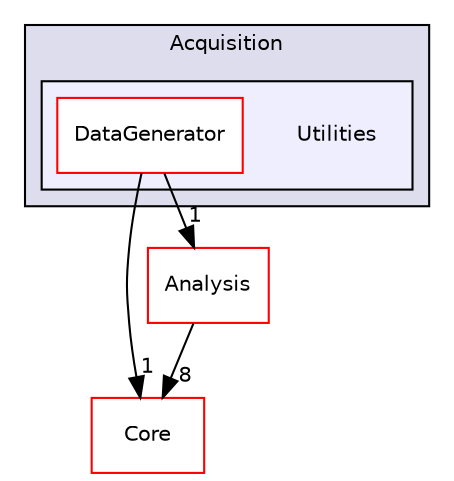digraph "Utilities" {
  compound=true
  node [ fontsize="10", fontname="Helvetica"];
  edge [ labelfontsize="10", labelfontname="Helvetica"];
  subgraph clusterdir_ea7d0e3cb3c62471e4b70ef6dd735ffc {
    graph [ bgcolor="#ddddee", pencolor="black", label="Acquisition" fontname="Helvetica", fontsize="10", URL="dir_ea7d0e3cb3c62471e4b70ef6dd735ffc.html"]
  subgraph clusterdir_708203b3995acd19e4759c0cd9e272db {
    graph [ bgcolor="#eeeeff", pencolor="black", label="" URL="dir_708203b3995acd19e4759c0cd9e272db.html"];
    dir_708203b3995acd19e4759c0cd9e272db [shape=plaintext label="Utilities"];
    dir_108ebb144f31b580ecb4b02528e9cbf0 [shape=box label="DataGenerator" color="red" fillcolor="white" style="filled" URL="dir_108ebb144f31b580ecb4b02528e9cbf0.html"];
  }
  }
  dir_c6310732a22f63c0c2fc5595561e68f1 [shape=box label="Core" fillcolor="white" style="filled" color="red" URL="dir_c6310732a22f63c0c2fc5595561e68f1.html"];
  dir_19b17cb436010079e3d017a29cb7858f [shape=box label="Analysis" fillcolor="white" style="filled" color="red" URL="dir_19b17cb436010079e3d017a29cb7858f.html"];
  dir_108ebb144f31b580ecb4b02528e9cbf0->dir_c6310732a22f63c0c2fc5595561e68f1 [headlabel="1", labeldistance=1.5 headhref="dir_000027_000022.html"];
  dir_108ebb144f31b580ecb4b02528e9cbf0->dir_19b17cb436010079e3d017a29cb7858f [headlabel="1", labeldistance=1.5 headhref="dir_000027_000003.html"];
  dir_19b17cb436010079e3d017a29cb7858f->dir_c6310732a22f63c0c2fc5595561e68f1 [headlabel="8", labeldistance=1.5 headhref="dir_000003_000022.html"];
}
